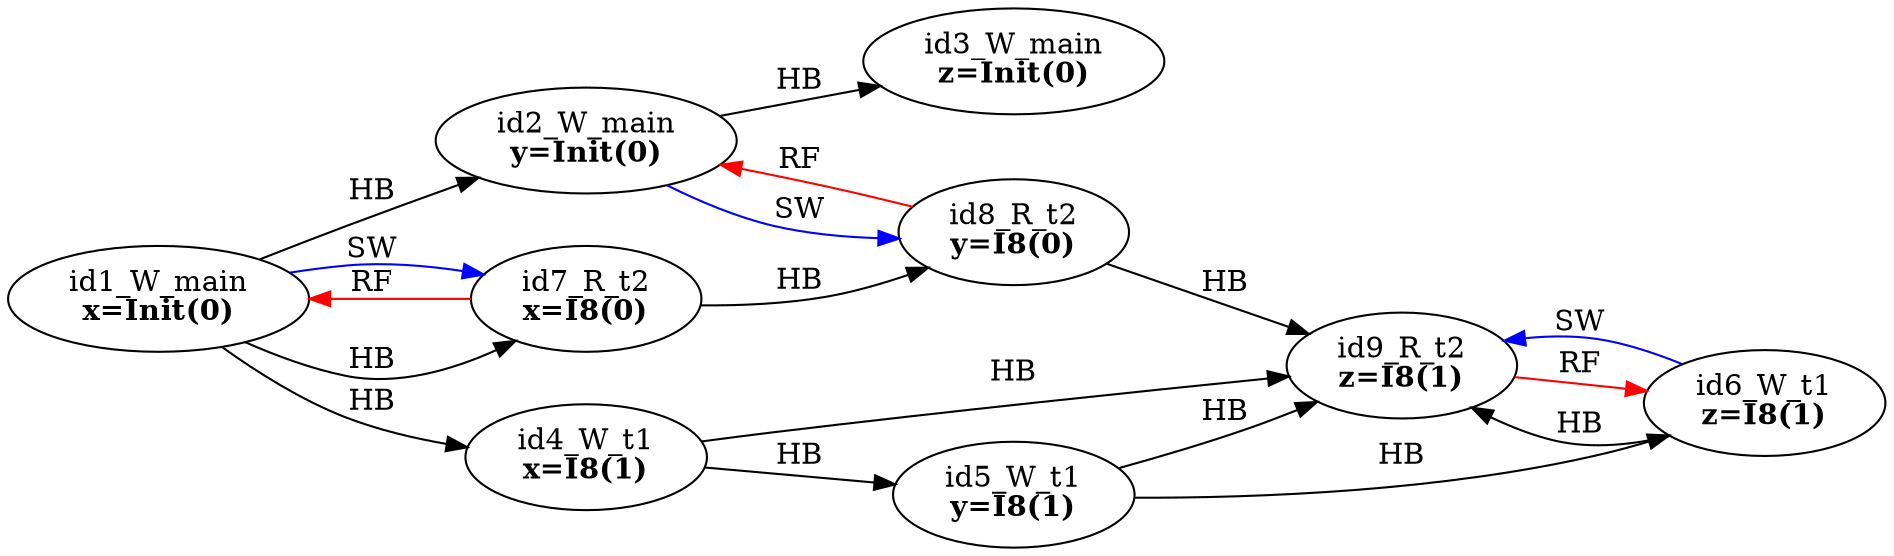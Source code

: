 digraph memory_model {
rankdir=LR;
splines=true; esep=0.5;
id1_W_main -> id2_W_main [label = "HB", color="black"];
id2_W_main -> id3_W_main [label = "HB", color="black"];
id4_W_t1 -> id5_W_t1 [label = "HB", color="black"];
id5_W_t1 -> id6_W_t1 [label = "HB", color="black"];
id7_R_t2 -> id8_R_t2 [label = "HB", color="black"];
id8_R_t2 -> id9_R_t2 [label = "HB", color="black"];
id1_W_main -> id4_W_t1 [label = "HB", color="black"];
id1_W_main -> id7_R_t2 [label = "HB", color="black"];
id4_W_t1 -> id9_R_t2 [label = "HB", color="black"];
id5_W_t1 -> id9_R_t2 [label = "HB", color="black"];
id6_W_t1 -> id9_R_t2 [label = "HB", color="black"];
id7_R_t2 -> id1_W_main [label = "RF", color="red"];
id8_R_t2 -> id2_W_main [label = "RF", color="red"];
id9_R_t2 -> id6_W_t1 [label = "RF", color="red"];
id1_W_main -> id7_R_t2 [label = "SW", color="blue"];
id2_W_main -> id8_R_t2 [label = "SW", color="blue"];
id6_W_t1 -> id9_R_t2 [label = "SW", color="blue"];
id1_W_main [label=<id1_W_main<br/><B>x=Init(0)</B>>, pos="2.5,6!"]
id2_W_main [label=<id2_W_main<br/><B>y=Init(0)</B>>, pos="2.5,4!"]
id3_W_main [label=<id3_W_main<br/><B>z=Init(0)</B>>, pos="2.5,2!"]
id4_W_t1 [label=<id4_W_t1<br/><B>x=I8(1)</B>>, pos="0,0!"]
id5_W_t1 [label=<id5_W_t1<br/><B>y=I8(1)</B>>, pos="0,-2!"]
id6_W_t1 [label=<id6_W_t1<br/><B>z=I8(1)</B>>, pos="0,-4!"]
id7_R_t2 [label=<id7_R_t2<br/><B>x=I8(0)</B>>, pos="5,0!"]
id8_R_t2 [label=<id8_R_t2<br/><B>y=I8(0)</B>>, pos="5,-2!"]
id9_R_t2 [label=<id9_R_t2<br/><B>z=I8(1)</B>>, pos="5,-4!"]
}